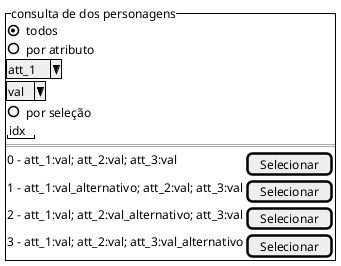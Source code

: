 @startsalt
{^consulta de dos personagens
(X) todos
( ) por atributo
^att_1^
^val^
( ) por seleção
"idx"
===
{
    0 - att_1:val; att_2:val; att_3:val | [Selecionar]
    1 - att_1:val_alternativo; att_2:val; att_3:val | [Selecionar]
    2 - att_1:val; att_2:val_alternativo; att_3:val | [Selecionar]
    3 - att_1:val; att_2:val; att_3:val_alternativo | [Selecionar]
}
}
@endsalt
